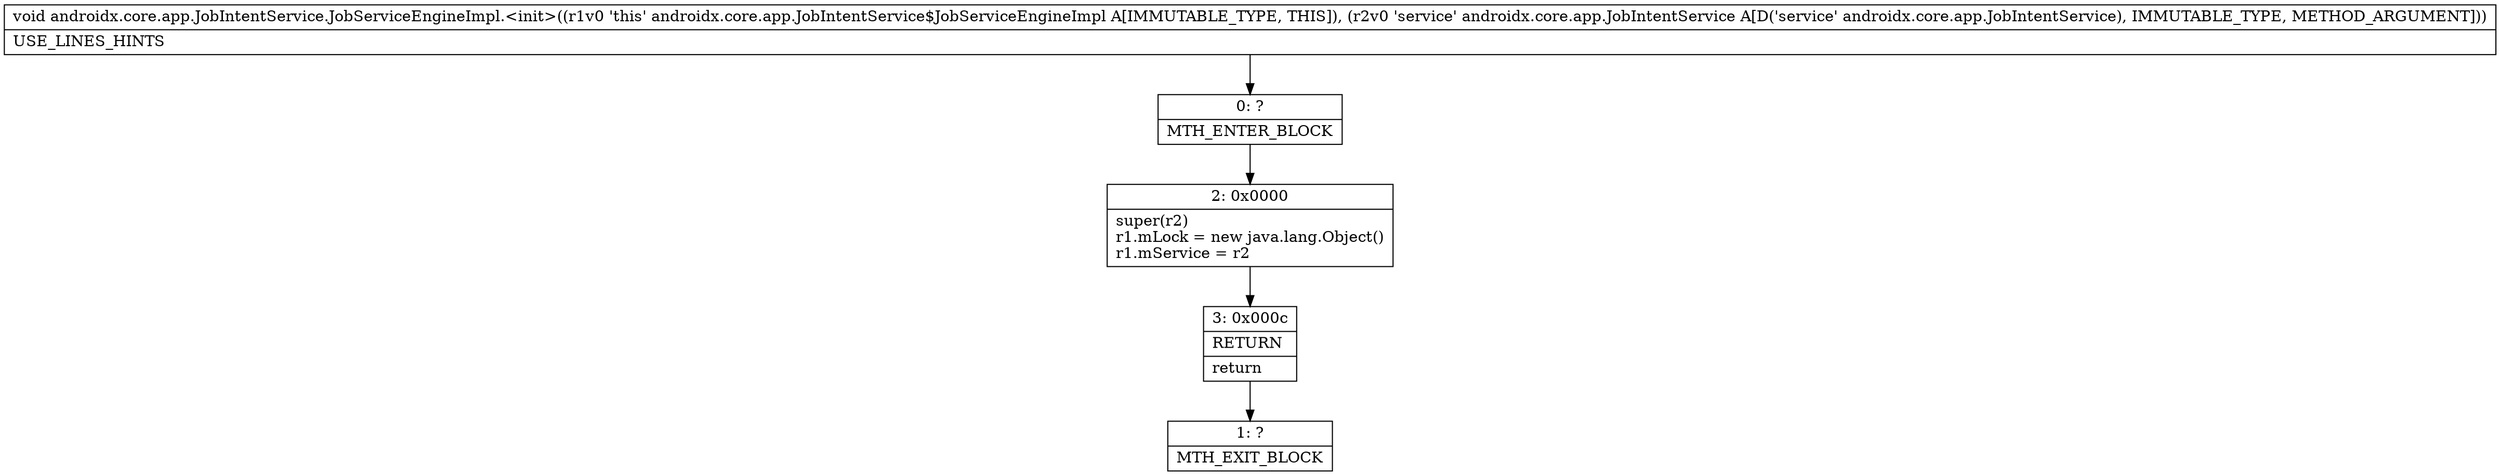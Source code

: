 digraph "CFG forandroidx.core.app.JobIntentService.JobServiceEngineImpl.\<init\>(Landroidx\/core\/app\/JobIntentService;)V" {
Node_0 [shape=record,label="{0\:\ ?|MTH_ENTER_BLOCK\l}"];
Node_2 [shape=record,label="{2\:\ 0x0000|super(r2)\lr1.mLock = new java.lang.Object()\lr1.mService = r2\l}"];
Node_3 [shape=record,label="{3\:\ 0x000c|RETURN\l|return\l}"];
Node_1 [shape=record,label="{1\:\ ?|MTH_EXIT_BLOCK\l}"];
MethodNode[shape=record,label="{void androidx.core.app.JobIntentService.JobServiceEngineImpl.\<init\>((r1v0 'this' androidx.core.app.JobIntentService$JobServiceEngineImpl A[IMMUTABLE_TYPE, THIS]), (r2v0 'service' androidx.core.app.JobIntentService A[D('service' androidx.core.app.JobIntentService), IMMUTABLE_TYPE, METHOD_ARGUMENT]))  | USE_LINES_HINTS\l}"];
MethodNode -> Node_0;Node_0 -> Node_2;
Node_2 -> Node_3;
Node_3 -> Node_1;
}

